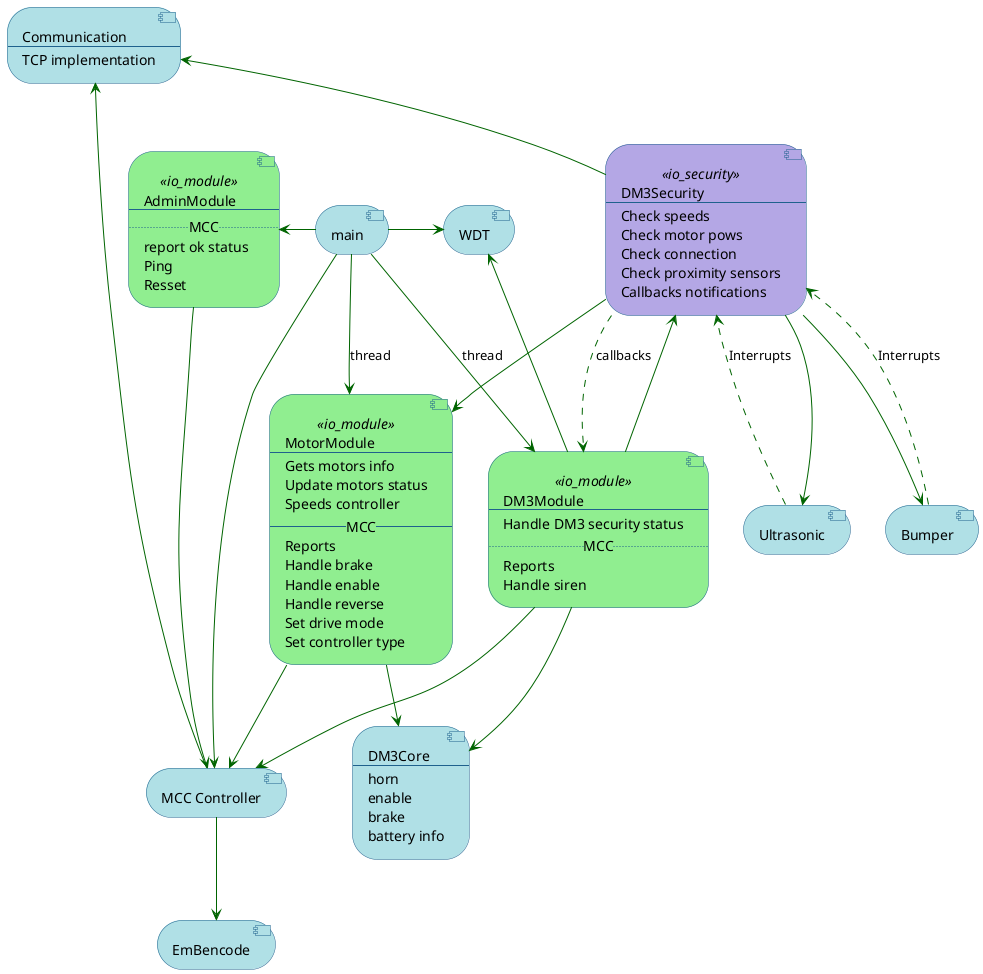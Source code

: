 @startuml
' URL to diagram:
'   ![DM3_IOBoard_Components](http://www.plantuml.com/plantuml/svg/TLVNigFOadq_Nw7f-p0p3rGZX14TDpekHY3XlOHkT11uxpqJy-_3CTLrJdMFNiHUcJjtvae3-r_zu7R3M1Ol_tamDU4mr8SWTUFEBN_RaSFXF_vDYoVd9fErsmKELPTDNONLqF_nNyamDB_z-kiypz-QmgrURNppw_BNxujV-od-rH0iBCrnsSyMA-gX66ak6q-eBDW9hK2ogHk1m_rYX-VBRMCaactD5SXjhT7ZFCvuB02MTW4ADq392a29efwaTNZQNl7mPKxnbfkvYGMna8f30Ou8YfiemEMMUMNH87J7APq0ElVDsSZ7Z6sRLGocCZkPAaX5dKp8anEs2i2M_aWKML7NUdbpKnAIrHDwMzBaX9rB-6Yb4ARhal6iynjPH_VbHCm9QoAbs8YW74WLpju0UdF84F477sr5CgFxcZ-tFj5ZJmaUywi0sgPMntSf9xRZedOSXAAm2wrydZDWT3SI8c6du_EUkPEdUJrxJveXYtkkVfB2Cn5lNOhBuwEiMvvJjHcHBFukWsu5rb8mPG4IGJHR0V0vUe0u2FC5qFjrVZvv8ausUH6WPU0pu9ILr91KxTAPGgr4qdcacHBM6kvCds-efN4zreZiFSXnNCJag7_kWOIvLdMtWS8TOSxWXsR863GgS0vaiWeJt6XKm6cAfaiIBmLutFIAdxmmlIWtiOnHcATheAzC2WOAUxm1k2zsG7_B0Cq-4cZOWXRcBDKPmQ-pCae9Xb3RhC5y8CT76BShq5LgFuFKWN8CHDUr8an6yOZrq9bKhaT-Q7hMF9NOBKrJq5TF_QKLC7AyIi-6cpa59psOcqx2WEENJefRmMqf8vlQcn5tk1fkO_bOQFIuUWoazB422BP7zv34dY452E75mgw85MHzuDycOQubVObLi53H9CRpkzsrqTR87TOrGnK7HWRmz-RI9vIgfaiRbyxJZyeokdXg9qvJ5TjT06uNtBtBzusE44F9dXAF95rD463Dca8ceLdT7Yd_ggFUBDtx8g5ljMlM4uNn5WudgkOkcN-z2doejRttf9oe1aKqXcO-bKUzWNiPxHJbgiB65VLbuiP6UcWyY7ix4ubhekqweaCGb2FLTqRleO4BDf4O1GDqxGS1tRDZXMo561Y3-RORnJ0M1bNZNmcxApWHL9C0lhT9q2TgSdTblX_FCX3DqSa_ye1mj8vqmVVPVHLcxwcPfNg1S8jfrLD9Qx5yzKAZqgWABOkaiPj7pSl32i_WPk7wpAbr9vKujC5zL5tfsuYEIsl7AuzeggF3rUmdbsmWpwGGpWg954VflgASW13ZNHVtqM6cQH1OmUriLaVOtO9wUnndwE8w_6cYFJ5yt6UzunkcgSaBdIOacPryZuQgMHY42VO8T9p105uD5kKDDTZsJDgrwjr2tpuhNG_DwvNebEa8YoriJaxCzaWBC14aF_a2ScbA7VUACYkoXHXfhu0h5_acVXbXsAvyRkplz_DHDjqQQjbB18PZOv0NUGk4IHed04NonUwy9bqXlrx4s3t6EX8abjcEKS-1rdoi4X6uAhGCR91uWoeP6NTmCkvugJpCEYZRS5YOz46b9brxXkn2yeXNsKEvjV58IccAaxx-k2CIq_Bvas3A2RuPJRZvHpXpqp5IdpMBq4Uxj7elSM_tYxPFFoiT9DlNuYd6TPQL5M7DsMgXhoVXKJ4sGN1BtVdUhHelwysbA5ZdOGS7SJUJ1u1UzOTTt1wtUCY7u1bZW-q7kAEAtBtoH7jShhCmBfJTjp4iu1FavksrzvECYd9sMZpPXyQhFHP8t2BnTKYNG6poXg5546HC-TffaNcvgGXtkqeMv_PvrIkHZWguHDK5oMdhXCWkVclsig0hKk8yZ0oOuqXYqYKwHigTE0UgtqbBV0VI7W7lKLZn_dW4IXjyDCUaltW6IXslmRIX3T0H8vB4qnOSjRqTQ-QY6Yd1PDtJ8GLvVp5CJwB5rIEjpCzzShT8asOK7LUrb08t3JI7csEpTATbDyZBBzSXVvoML89R1LFyJ96V2tSj6CrDojJSbZ4rq5d2QyodzzTDX2XjKhJMPVQwPsM07b2449OrLPSaHAuuLGjLkG0FiHJVdknLkT-FLyfNaRw3scPM5ykRaOTwu-CUjvgZZYXsvbhXyLmr55sXxP4ay2FYdS80iilDhR8UxmQx9qviW-erihjrh-od1KEGvC8d9RlNLPdNVK4O_V2GUQHI0JmybHnRtJ944XyvOfAk0CjDdjur4iMu8x_m-7Gl2TwKRm-2vMmS2HhjQN5Cj7MPcmj2MsmhacLBPpzRasTfmTJp5AB3Hpe0UOJulN6A5-R40MoTqxQ0YpZgWSKyC_REZx-oow2BJb9xizd3gIqwaM95rr0F7hnpbES1Ef_NRkWjt2R824RL37WSCqQ2o98rVLwOvkuK07DUQ-m3LrZTbqr01Wdvh1Ehe0IJ51NS9Mfbrhl2EE3v8amzZOOAqkNCCEvipm_Ej6FSdMbQxU5wrjSgnoRlKL5MBjqYHiIId5SZwZgCvsMk7jIWHuHlc2w8u6qdIKs8zpeudZA6zTXjgHrqBo0D1rg8dshPM8ahI-irq9qpRL1RYHPeaXUbw_IWgIUhd5AISXjZEjkYnbNs7XufvpYy58Zcd4QAGHMtETBHiWzoDJYIyJsz3yYes-xD9oQzuP0JwZtI2QgDF0F9fjyhuLufUuQPYbmCQLHvO-O1ZhbKuSq8LrYYL3Uc7Z5oyI45OsYizMbqk8M8O4AwgKSFZD3mOozogCYP6RRbQzvOJoDohQqXDQqsrkwkdHy2anWPtrOGgh3gKRygpv8VpfNd6lXccUVSkfIdIBD9EbBOOsIOdKkW6qcSqXbp1tjL0z9TD1qy8TwGZyrZJ2AVeWTvsdaJsqbePr0ANPu8P9O4BfmTi8M5erknvN3sG1zd-3fVyviPXroBtn3tWe_by_pq-VFrlk5cWS3MXLIpRkZM1MyYPS1a7DFJL013aHMFfnoeMsg4NRcYQ1Dx-BPXn1hOIiaPoouQNYdxb1lLVVZtJIlaKEY63mfDR8AdMYzV5SzfjaTpvXvFi3Tepcw4x3I02i_ZH73503NDj7feCw-VKxz94DJN0XD-G3Gg3cQxOggoX0HpEn5RVP9ER3zrsVsH9qn-VxZc4b1OS-VTcoZCMwwvS9Le1KHaNCXFCtITVNd90tt_yYYUkTSR5D7V6MKxiXgVc8-pKKEm5fsnAqYN2p-bfrK86SRq4gk0vjjS-BKIwyACJzcn6pZgFYxXZQWd7SkAYA7tsi-gp2hS8dUemXesPHzMp5ghr1WtbqTSHr8tWQuXPbczt7q0n4f0iqWWZOi2cul8LoA_cKzcqLKgoeH5J8ydOqCPgV38BJD5Ob6shInY5oE63FRheJVoMKlPMObYu6c5p4chJjcHb-gx1X3psgznJ9AK5IRhqm5SJXpYUu1HHP9bOw_ZPb3Ekc2jCi6CY9KN6ond9bDw3h0MM8bUGq4GxAo0deRbMKx2cJhdc2t56YTjMOm2IkaLS6HJCDZUqOwHdGwprCjoUSr3PP3gpSTH4EPEDR0nrzolr4odD7o-Py8naU8p4rT0G5OQHujTGNPO1bmT4o0xoIAhgQnEtTPsOhMsaZZdiU6OpfMnk0O1O3nuT3cgF75n0fJBEgKNwznerhdKABbcuWx3d7A4TTA9OPTPXf6r7FiuqMYf93SwZA0LlFAD1lKtew2Q_iHs6CyNEyVuzkmR1HSqOC9eyJcVIhGWcRxZz-yHBPJJvauM0bkjkk9frRnU_ETnBhETUbsRxyvWhBN38fiZPTBC2MPgIdDlBm1dTMEmT90yt2nIFIlEcUptszOuTEt9y51BTBHJNOeg79nolbkBJMqWAqOw_T9oYQMrxcdPXWfwHjaC3jUJOqTvfcZvtaA0YM6FUH7SSh_6TLZJDDeAufEwWKmKra5SSfbxrIb_8PbeVysFa3Ie0zWCT91CbiK032hjKzuoGI0DwE0EDNEp6KIy9inocWm5cwISRkSI8UULKjkZXu0hkz6v14fhy3JR_UOPROopzFjcEfdIntAZ2WSErWjFEtZIYGiWSgUaQnoWwPWECw_5c01nOaDM4FLfpeLF2utMPdMjAz0x9MxbiwHiyQ1rm0aA5gfU2x9QXgwq46xCJ5ea08bhW5xjilLIu5XXRobPEmmD00oF02RlzBftSqOHy028g4xhcemN3IlgirDRZ-6wMLuWd8sdO8tEuPU_lyB_yjylB_iT_mTm2C8ehT8XhQkNbpvFgyRjtFBWVrSu_C_BOV-vNLVF-sTNtHrejylPBWohDu5NTq7OlKl-SMJGuvb-mvcw6lHq2mz7-6tTrMCLK7LNXTq10TyWqlNp-0D_tQxKyswABCRmxyJ__6TQEsKTZ4Nu--y78OsJuOSNVwVRX_xOfSEwQ_-3X0diWhpyxylBZy28e4mhyStWuQlnVx_P_2H_MmC0yFR_xPj8KT--lKSLDdKt7Ehyq0_kCFPle99MyTk35lPzEBpyyUbGSYoRdO739sXFrCvB-77gn-hBYSbEszj3MBdUXpTUv-OVJ-umXDrwIAke_dBMRkhT_I_H_NdCtuHsTQjWPsCN7hwpzpcmpv5hRv7tdxVrQRUduoSFz0yxFwNaJo--ox_uGIMXlrFQX67GVmBAUjZBfAddpw1VLrNelzNl3x3fwYKjtzmFgxxkFZQuHU7jbT8Vgdf8ezHtNxVrNro-b6HO-NKGViBsRYd7waFztVClq1VV3Kevf6LJXEM-zLtynzvnFwm9THo_LiWFv9UTrjrYDNHrKOJTBmUtF-pG9mtnDVB_DvcVf5zSOSEzlzz8wz-hunKqcy0Tmk_mf-pgRtI_yldXnuUjtPCFUt-Jynzb-05yAj4Ff0kdiElV8JqS3a6NJg_d1p-W7sSUXhK9N_uulFy-CM0MG-VszKxv9_1E6vzMfPjMFmstBYpUSvoaJV_ogh07L8JH002_VsdmTr7tEbLsoQlT3-NVFxDx-Eqm95te1X_Itt_qqLz5hnby-I47thN_hFU_IDxQ_YlwQk8JCZOVlhryClIc-8cTdqNl4-SlyEUQ-IpxzkrhKFxtdlbguSsLhqtmyZ7RFYpygVlRuLRj0weRcxrqVZZwizuNjPUNpzFvEnKldrFncRMVyNVblQbU5pyw-WtvdkEVd7zv-LTO1MDP_1y0 "DM3_IOBoard_Components")

' Components definition

skinparam component {
    arrowColor DarkGreen
    borderColor #1F618D
    FontSize 14
    roundCorner 50
    BackgroundColor PowderBlue
    BackgroundColor<<io_module>> LightGreen
    BackgroundColor<<io_security>> #B4A7E5
}

component AdminModule <<io_module>> [
    AdminModule
    ---
    ..MCC..
    report ok status
    Ping
    Resset
]
component Bumper  
component DM3Core [
    DM3Core
    ---
    horn
    enable
    brake
    battery info
]
component DM3Module<<io_module>>[
    DM3Module
    ---
    Handle DM3 security status
    ..MCC..
    Reports
    Handle siren
]
component DM3Security<<io_security>>[
    DM3Security
    ---
    Check speeds
    Check motor pows
    Check connection
    Check proximity sensors
    Callbacks notifications
]
component EmBencode
component Communication[
    Communication
    ---
    TCP implementation
]
' component Logging
component "MCC Controller" as MCC
component MotorModule<<io_module>>[
    MotorModule
    ---
    Gets motors info
    Update motors status
    Speeds controller
    --MCC--
    Reports
    Handle brake
    Handle enable
    Handle reverse
    Set drive mode
    Set controller type
]       
component Ultrasonic
component WDT
component main

' Components relationships
main --left--> AdminModule
main -right-> WDT
main --> MotorModule : thread
main -> DM3Module : thread
main -> MCC

DM3Module --> DM3Security
DM3Module --> DM3Core
DM3Module --> MCC
DM3Module -up-> WDT

DM3Security --> Ultrasonic
DM3Security --> Bumper
DM3Security --> MotorModule
DM3Security ..> DM3Module : callbacks
DM3Security -up-> Communication

Bumper ..> DM3Security : Interrupts
Ultrasonic ..> DM3Security: Interrupts


AdminModule --> MCC

MotorModule --> DM3Core
MotorModule --> MCC

MCC --> EmBencode
MCC -right-> Communication



@enduml